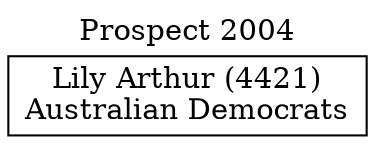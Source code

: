 // House preference flow
digraph "Lily Arthur (4421)_Prospect_2004" {
	graph [label="Prospect 2004" labelloc=t mclimit=10]
	node [shape=box]
	"Lily Arthur (4421)" [label="Lily Arthur (4421)
Australian Democrats"]
}
